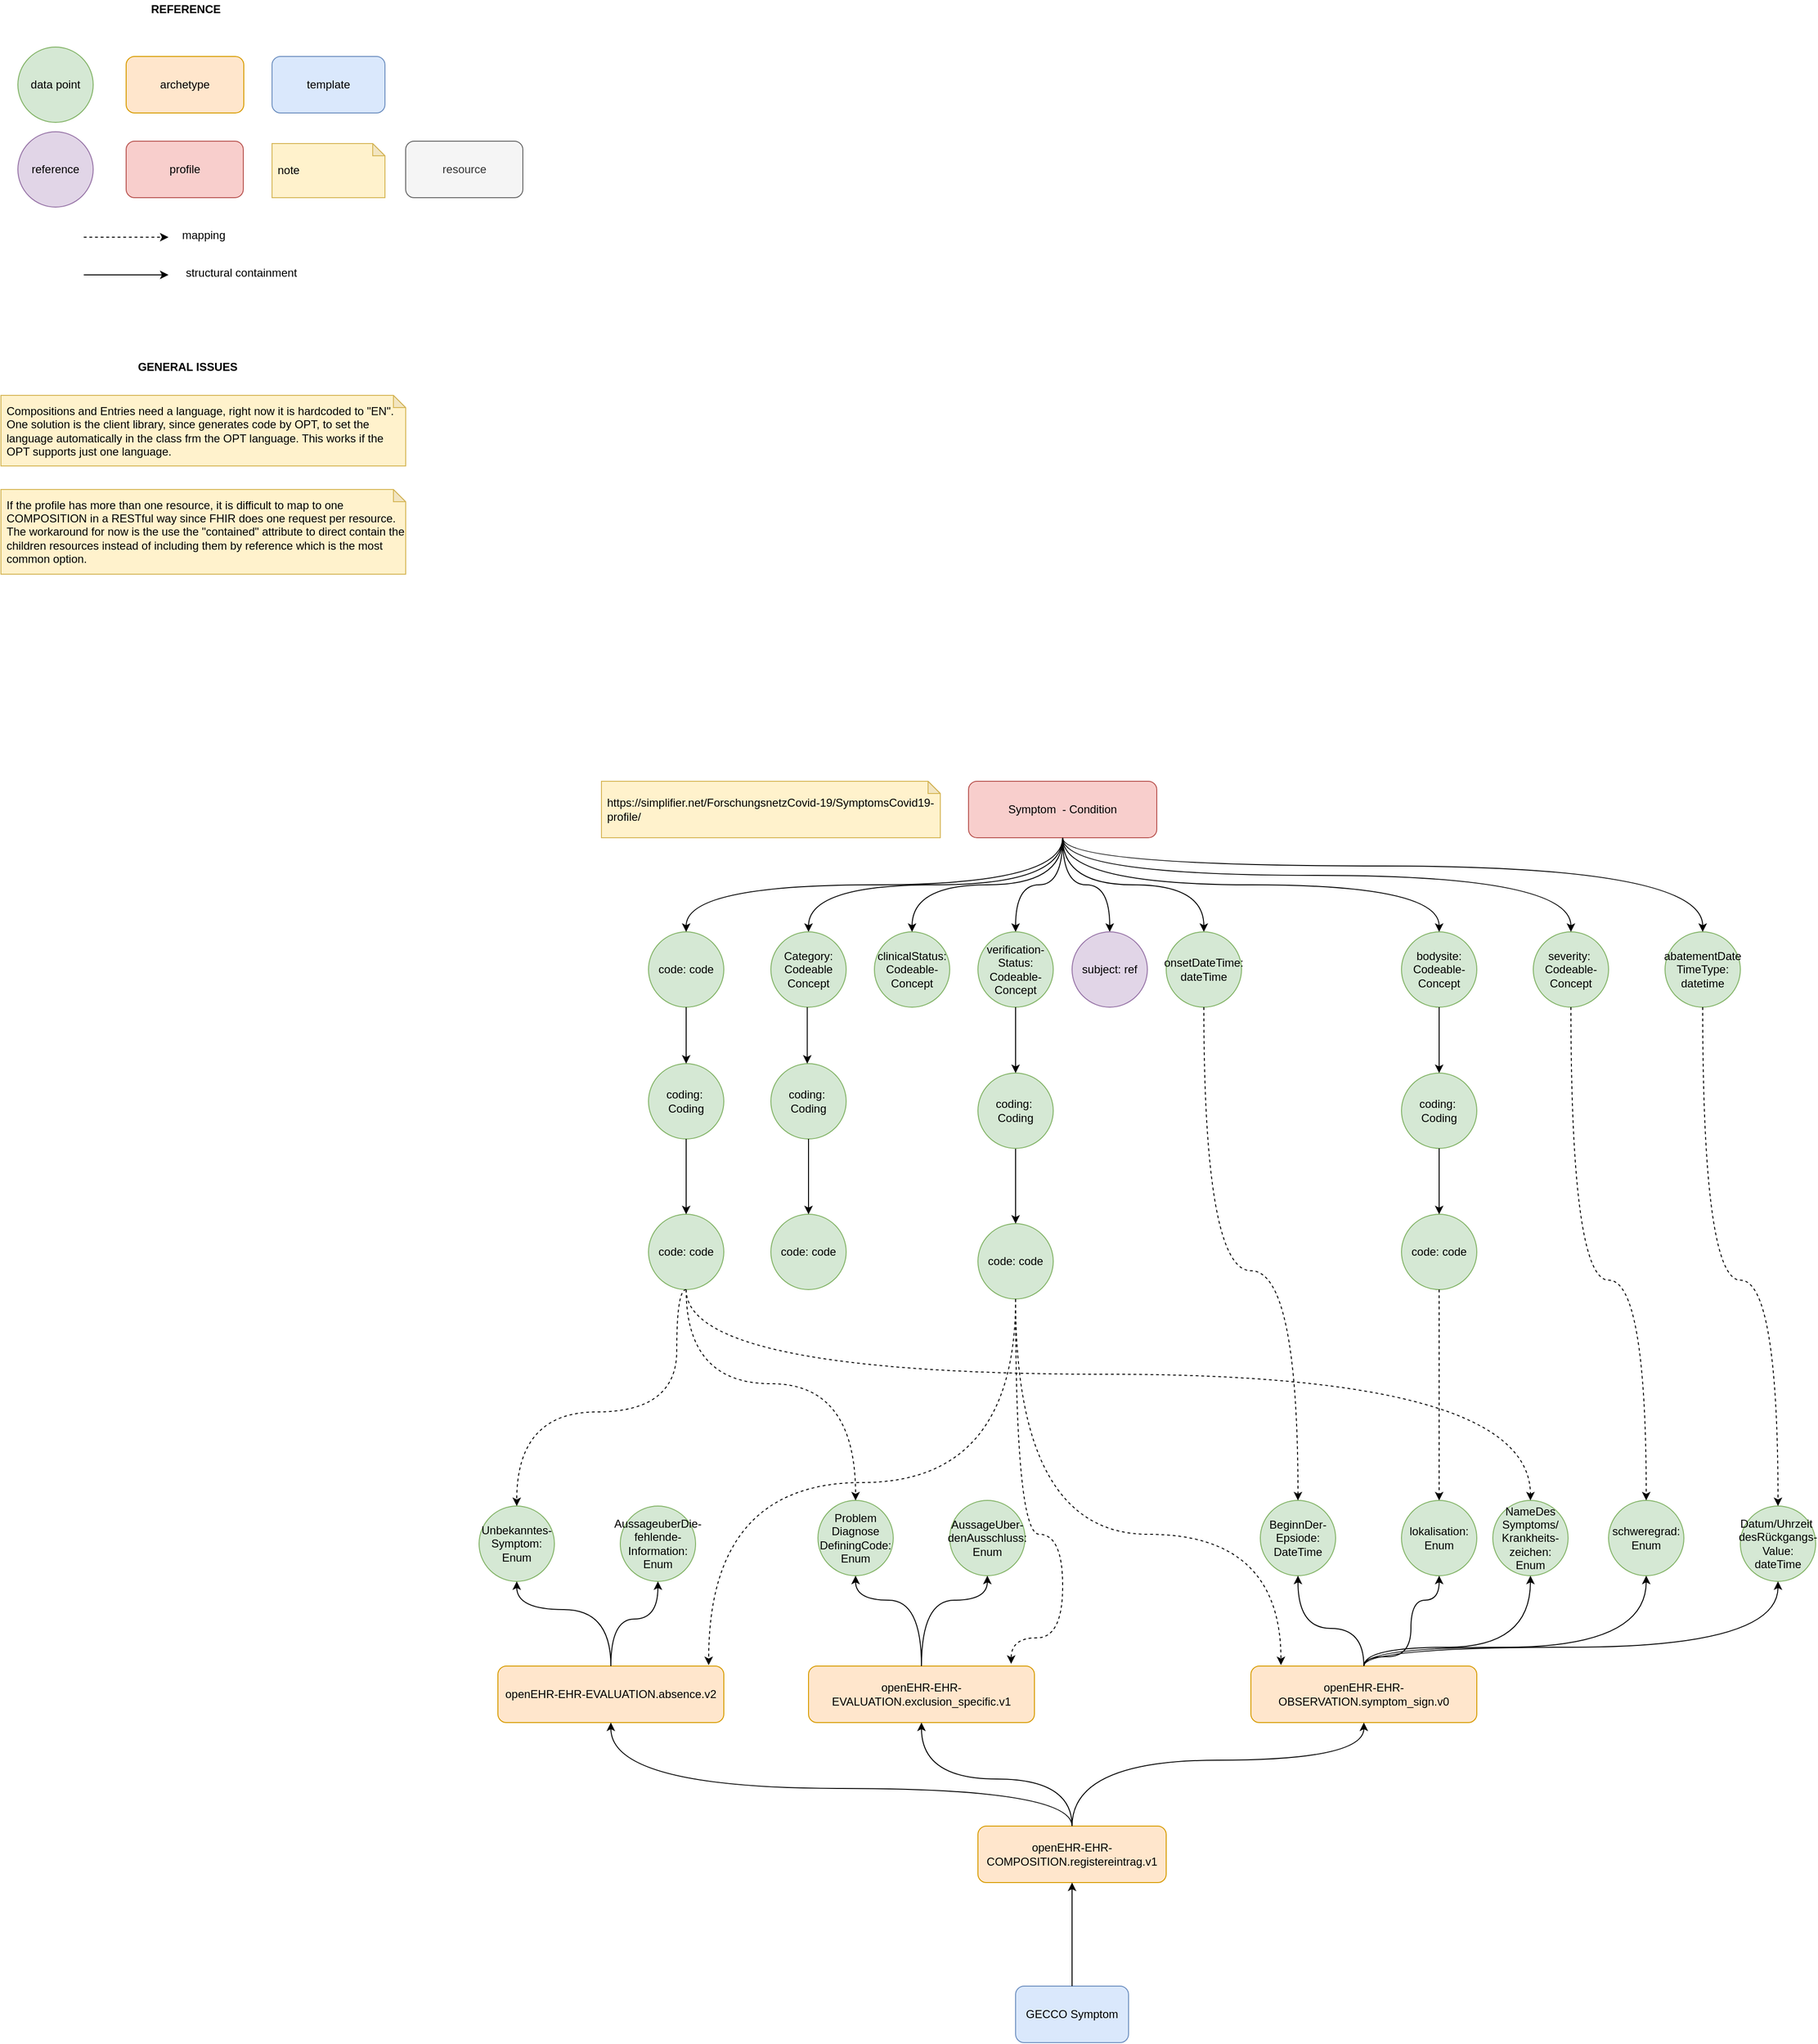 <mxfile version="14.4.7" type="github">
  <diagram id="8phX3Mxs1kUHYDuuYzsh" name="Page-1">
    <mxGraphModel dx="3742" dy="883" grid="1" gridSize="10" guides="1" tooltips="1" connect="1" arrows="1" fold="1" page="1" pageScale="1" pageWidth="827" pageHeight="1169" math="0" shadow="0">
      <root>
        <mxCell id="0" />
        <mxCell id="1" parent="0" />
        <mxCell id="dnBnuAFGzf7L9Hc3VNLV-1" style="edgeStyle=orthogonalEdgeStyle;curved=1;orthogonalLoop=1;jettySize=auto;html=1;exitX=0.5;exitY=1;exitDx=0;exitDy=0;strokeColor=#000000;dashed=1;" edge="1" parent="1">
          <mxGeometry relative="1" as="geometry">
            <mxPoint x="-1820" y="372" as="targetPoint" />
            <mxPoint x="-1910" y="372" as="sourcePoint" />
          </mxGeometry>
        </mxCell>
        <mxCell id="dnBnuAFGzf7L9Hc3VNLV-2" value="mapping" style="text;html=1;align=center;verticalAlign=middle;resizable=0;points=[];autosize=1;" vertex="1" parent="1">
          <mxGeometry x="-1818" y="360" width="70" height="20" as="geometry" />
        </mxCell>
        <mxCell id="dnBnuAFGzf7L9Hc3VNLV-3" style="edgeStyle=orthogonalEdgeStyle;curved=1;orthogonalLoop=1;jettySize=auto;html=1;exitX=0.5;exitY=1;exitDx=0;exitDy=0;strokeColor=#000000;" edge="1" parent="1">
          <mxGeometry relative="1" as="geometry">
            <mxPoint x="-1820.0" y="412" as="targetPoint" />
            <mxPoint x="-1910.0" y="412" as="sourcePoint" />
          </mxGeometry>
        </mxCell>
        <mxCell id="dnBnuAFGzf7L9Hc3VNLV-4" value="structural containment" style="text;html=1;align=center;verticalAlign=middle;resizable=0;points=[];autosize=1;" vertex="1" parent="1">
          <mxGeometry x="-1823" y="400" width="160" height="20" as="geometry" />
        </mxCell>
        <mxCell id="dnBnuAFGzf7L9Hc3VNLV-5" value="&lt;b&gt;GENERAL ISSUES&lt;/b&gt;" style="text;html=1;align=center;verticalAlign=middle;resizable=0;points=[];autosize=1;" vertex="1" parent="1">
          <mxGeometry x="-1870" y="500" width="140" height="20" as="geometry" />
        </mxCell>
        <mxCell id="dnBnuAFGzf7L9Hc3VNLV-6" value="Compositions and Entries need a language, right now it is hardcoded to &quot;EN&quot;. One solution is the client library, since generates code by OPT, to set the language automatically in the class frm the OPT language. This works if the OPT supports just one language." style="shape=note;whiteSpace=wrap;html=1;backgroundOutline=1;darkOpacity=0.05;fillColor=#fff2cc;strokeColor=#d6b656;size=13;align=left;spacingLeft=4;" vertex="1" parent="1">
          <mxGeometry x="-1998" y="540" width="430" height="75" as="geometry" />
        </mxCell>
        <mxCell id="dnBnuAFGzf7L9Hc3VNLV-7" value="If the profile has more than one resource, it is difficult to map to one COMPOSITION in a RESTful way since FHIR does one request per resource. The workaround for now is the use the &quot;contained&quot; attribute to direct contain the children resources instead of including them by reference which is the most common option." style="shape=note;whiteSpace=wrap;html=1;backgroundOutline=1;darkOpacity=0.05;fillColor=#fff2cc;strokeColor=#d6b656;size=13;align=left;spacingLeft=4;" vertex="1" parent="1">
          <mxGeometry x="-1998" y="640" width="430" height="90" as="geometry" />
        </mxCell>
        <mxCell id="dnBnuAFGzf7L9Hc3VNLV-8" value="data point" style="ellipse;whiteSpace=wrap;html=1;aspect=fixed;fillColor=#d5e8d4;strokeColor=#82b366;" vertex="1" parent="1">
          <mxGeometry x="-1980" y="170" width="80" height="80" as="geometry" />
        </mxCell>
        <mxCell id="dnBnuAFGzf7L9Hc3VNLV-9" value="archetype" style="rounded=1;whiteSpace=wrap;html=1;fillColor=#ffe6cc;strokeColor=#d79b00;" vertex="1" parent="1">
          <mxGeometry x="-1865" y="180" width="125" height="60" as="geometry" />
        </mxCell>
        <mxCell id="dnBnuAFGzf7L9Hc3VNLV-10" value="template" style="rounded=1;whiteSpace=wrap;html=1;fillColor=#dae8fc;strokeColor=#6c8ebf;" vertex="1" parent="1">
          <mxGeometry x="-1710" y="180" width="120" height="60" as="geometry" />
        </mxCell>
        <mxCell id="dnBnuAFGzf7L9Hc3VNLV-11" value="profile" style="rounded=1;whiteSpace=wrap;html=1;fillColor=#f8cecc;strokeColor=#b85450;" vertex="1" parent="1">
          <mxGeometry x="-1865" y="270" width="124.5" height="60" as="geometry" />
        </mxCell>
        <mxCell id="dnBnuAFGzf7L9Hc3VNLV-12" value="note" style="shape=note;whiteSpace=wrap;html=1;backgroundOutline=1;darkOpacity=0.05;fillColor=#fff2cc;strokeColor=#d6b656;size=13;align=left;spacingLeft=4;" vertex="1" parent="1">
          <mxGeometry x="-1710" y="272.5" width="120" height="57.5" as="geometry" />
        </mxCell>
        <mxCell id="dnBnuAFGzf7L9Hc3VNLV-13" value="REFERENCE" style="text;html=1;align=center;verticalAlign=middle;resizable=0;points=[];autosize=1;fontStyle=1" vertex="1" parent="1">
          <mxGeometry x="-1852.5" y="120" width="100" height="20" as="geometry" />
        </mxCell>
        <mxCell id="dnBnuAFGzf7L9Hc3VNLV-14" value="reference" style="ellipse;whiteSpace=wrap;html=1;aspect=fixed;fillColor=#e1d5e7;strokeColor=#9673a6;" vertex="1" parent="1">
          <mxGeometry x="-1980" y="260" width="80" height="80" as="geometry" />
        </mxCell>
        <mxCell id="dnBnuAFGzf7L9Hc3VNLV-15" value="resource" style="rounded=1;whiteSpace=wrap;html=1;fillColor=#f5f5f5;strokeColor=#666666;fontColor=#333333;" vertex="1" parent="1">
          <mxGeometry x="-1568" y="270" width="124.5" height="60" as="geometry" />
        </mxCell>
        <mxCell id="dnBnuAFGzf7L9Hc3VNLV-16" value="https://simplifier.net/forschungsnetzcovid-19/symptomscovid19-profile" style="shape=note;whiteSpace=wrap;html=1;backgroundOutline=1;darkOpacity=0.05;fillColor=#fff2cc;strokeColor=#d6b656;size=13;align=left;spacingLeft=4;" vertex="1" parent="1">
          <mxGeometry x="-1360" y="950" width="360" height="60" as="geometry" />
        </mxCell>
        <mxCell id="dnBnuAFGzf7L9Hc3VNLV-17" style="edgeStyle=orthogonalEdgeStyle;curved=1;orthogonalLoop=1;jettySize=auto;html=1;exitX=0.5;exitY=1;exitDx=0;exitDy=0;strokeColor=#000000;entryX=0.5;entryY=0;entryDx=0;entryDy=0;" edge="1" parent="1" source="dnBnuAFGzf7L9Hc3VNLV-22" target="dnBnuAFGzf7L9Hc3VNLV-61">
          <mxGeometry relative="1" as="geometry">
            <mxPoint x="-1020" y="1110" as="targetPoint" />
          </mxGeometry>
        </mxCell>
        <mxCell id="dnBnuAFGzf7L9Hc3VNLV-18" style="edgeStyle=orthogonalEdgeStyle;curved=1;orthogonalLoop=1;jettySize=auto;html=1;exitX=0.5;exitY=1;exitDx=0;exitDy=0;strokeColor=#000000;entryX=0.5;entryY=0;entryDx=0;entryDy=0;" edge="1" parent="1" source="dnBnuAFGzf7L9Hc3VNLV-22" target="dnBnuAFGzf7L9Hc3VNLV-57">
          <mxGeometry relative="1" as="geometry">
            <mxPoint x="-925" y="1120" as="targetPoint" />
          </mxGeometry>
        </mxCell>
        <mxCell id="dnBnuAFGzf7L9Hc3VNLV-19" style="edgeStyle=orthogonalEdgeStyle;curved=1;orthogonalLoop=1;jettySize=auto;html=1;exitX=0.5;exitY=1;exitDx=0;exitDy=0;entryX=0.5;entryY=0;entryDx=0;entryDy=0;strokeColor=#000000;" edge="1" parent="1" source="dnBnuAFGzf7L9Hc3VNLV-22" target="dnBnuAFGzf7L9Hc3VNLV-37">
          <mxGeometry relative="1" as="geometry" />
        </mxCell>
        <mxCell id="dnBnuAFGzf7L9Hc3VNLV-20" style="edgeStyle=orthogonalEdgeStyle;curved=1;orthogonalLoop=1;jettySize=auto;html=1;exitX=0.5;exitY=1;exitDx=0;exitDy=0;entryX=0.5;entryY=0;entryDx=0;entryDy=0;strokeColor=#000000;" edge="1" parent="1" source="dnBnuAFGzf7L9Hc3VNLV-22" target="dnBnuAFGzf7L9Hc3VNLV-38">
          <mxGeometry relative="1" as="geometry" />
        </mxCell>
        <mxCell id="dnBnuAFGzf7L9Hc3VNLV-22" value="&lt;div class=&quot;cm-node-details-value cm-node-details-templ-id&quot;&gt;Symptom &amp;nbsp;- Condition&lt;/div&gt;" style="rounded=1;whiteSpace=wrap;html=1;fillColor=#f8cecc;strokeColor=#b85450;" vertex="1" parent="1">
          <mxGeometry x="-970" y="950" width="200" height="60" as="geometry" />
        </mxCell>
        <mxCell id="dnBnuAFGzf7L9Hc3VNLV-23" value="https://simplifier.net/ForschungsnetzCovid-19/SymptomsCovid19-profile/" style="shape=note;whiteSpace=wrap;html=1;backgroundOutline=1;darkOpacity=0.05;fillColor=#fff2cc;strokeColor=#d6b656;size=13;align=left;spacingLeft=4;" vertex="1" parent="1">
          <mxGeometry x="-1360" y="950" width="360" height="60" as="geometry" />
        </mxCell>
        <mxCell id="dnBnuAFGzf7L9Hc3VNLV-36" value="code: code" style="ellipse;whiteSpace=wrap;html=1;aspect=fixed;fillColor=#d5e8d4;strokeColor=#82b366;" vertex="1" parent="1">
          <mxGeometry x="-960" y="1420" width="80" height="80" as="geometry" />
        </mxCell>
        <mxCell id="dnBnuAFGzf7L9Hc3VNLV-37" value="subject: ref" style="ellipse;whiteSpace=wrap;html=1;aspect=fixed;fillColor=#e1d5e7;strokeColor=#9673a6;" vertex="1" parent="1">
          <mxGeometry x="-860" y="1110" width="80" height="80" as="geometry" />
        </mxCell>
        <mxCell id="dnBnuAFGzf7L9Hc3VNLV-38" value="onsetDateTime:&lt;br&gt;dateTime" style="ellipse;whiteSpace=wrap;html=1;aspect=fixed;fillColor=#d5e8d4;strokeColor=#82b366;" vertex="1" parent="1">
          <mxGeometry x="-760" y="1110" width="80" height="80" as="geometry" />
        </mxCell>
        <mxCell id="dnBnuAFGzf7L9Hc3VNLV-56" value="code: code" style="ellipse;whiteSpace=wrap;html=1;aspect=fixed;fillColor=#d5e8d4;strokeColor=#82b366;" vertex="1" parent="1">
          <mxGeometry x="-1180" y="1410" width="80" height="80" as="geometry" />
        </mxCell>
        <mxCell id="dnBnuAFGzf7L9Hc3VNLV-57" value="verification-Status:&lt;br&gt;Codeable-&lt;br&gt;Concept" style="ellipse;whiteSpace=wrap;html=1;aspect=fixed;fillColor=#d5e8d4;strokeColor=#82b366;" vertex="1" parent="1">
          <mxGeometry x="-960" y="1110" width="80" height="80" as="geometry" />
        </mxCell>
        <mxCell id="dnBnuAFGzf7L9Hc3VNLV-60" value="coding:&amp;nbsp;&lt;br&gt;Coding" style="ellipse;whiteSpace=wrap;html=1;aspect=fixed;fillColor=#d5e8d4;strokeColor=#82b366;" vertex="1" parent="1">
          <mxGeometry x="-1180" y="1250" width="80" height="80" as="geometry" />
        </mxCell>
        <mxCell id="dnBnuAFGzf7L9Hc3VNLV-61" value="Category:&lt;br&gt;Codeable&lt;br&gt;Concept" style="ellipse;whiteSpace=wrap;html=1;aspect=fixed;fillColor=#d5e8d4;strokeColor=#82b366;" vertex="1" parent="1">
          <mxGeometry x="-1180" y="1110" width="80" height="80" as="geometry" />
        </mxCell>
        <mxCell id="dnBnuAFGzf7L9Hc3VNLV-62" value="code: code" style="ellipse;whiteSpace=wrap;html=1;aspect=fixed;fillColor=#d5e8d4;strokeColor=#82b366;" vertex="1" parent="1">
          <mxGeometry x="-1310" y="1110" width="80" height="80" as="geometry" />
        </mxCell>
        <mxCell id="dnBnuAFGzf7L9Hc3VNLV-63" value="coding:&amp;nbsp;&lt;br&gt;Coding" style="ellipse;whiteSpace=wrap;html=1;aspect=fixed;fillColor=#d5e8d4;strokeColor=#82b366;" vertex="1" parent="1">
          <mxGeometry x="-1310" y="1250" width="80" height="80" as="geometry" />
        </mxCell>
        <mxCell id="dnBnuAFGzf7L9Hc3VNLV-64" value="Problem&lt;br&gt;Diagnose&lt;br&gt;DefiningCode:&lt;br&gt;Enum" style="ellipse;whiteSpace=wrap;html=1;aspect=fixed;fillColor=#d5e8d4;strokeColor=#82b366;" vertex="1" parent="1">
          <mxGeometry x="-1130" y="1714" width="80" height="80" as="geometry" />
        </mxCell>
        <mxCell id="dnBnuAFGzf7L9Hc3VNLV-65" value="&lt;p&gt;openEHR-EHR-EVALUATION.exclusion_specific.v1&lt;br&gt;&lt;/p&gt;" style="rounded=1;whiteSpace=wrap;html=1;fillColor=#ffe6cc;strokeColor=#d79b00;" vertex="1" parent="1">
          <mxGeometry x="-1140" y="1890" width="240" height="60" as="geometry" />
        </mxCell>
        <mxCell id="dnBnuAFGzf7L9Hc3VNLV-67" value="bodysite:&lt;br&gt;Codeable-&lt;br&gt;Concept" style="ellipse;whiteSpace=wrap;html=1;aspect=fixed;fillColor=#d5e8d4;strokeColor=#82b366;" vertex="1" parent="1">
          <mxGeometry x="-510" y="1110" width="80" height="80" as="geometry" />
        </mxCell>
        <mxCell id="dnBnuAFGzf7L9Hc3VNLV-69" value="coding:&amp;nbsp;&lt;br&gt;Coding" style="ellipse;whiteSpace=wrap;html=1;aspect=fixed;fillColor=#d5e8d4;strokeColor=#82b366;" vertex="1" parent="1">
          <mxGeometry x="-510" y="1260" width="80" height="80" as="geometry" />
        </mxCell>
        <mxCell id="dnBnuAFGzf7L9Hc3VNLV-70" value="code: code" style="ellipse;whiteSpace=wrap;html=1;aspect=fixed;fillColor=#d5e8d4;strokeColor=#82b366;" vertex="1" parent="1">
          <mxGeometry x="-510" y="1410" width="80" height="80" as="geometry" />
        </mxCell>
        <mxCell id="dnBnuAFGzf7L9Hc3VNLV-71" value="lokalisation:&lt;br&gt;Enum" style="ellipse;whiteSpace=wrap;html=1;aspect=fixed;fillColor=#d5e8d4;strokeColor=#82b366;" vertex="1" parent="1">
          <mxGeometry x="-510" y="1714" width="80" height="80" as="geometry" />
        </mxCell>
        <mxCell id="dnBnuAFGzf7L9Hc3VNLV-73" value="&lt;p&gt;openEHR-EHR-OBSERVATION.symptom_sign.v0&lt;br&gt;&lt;/p&gt;" style="rounded=1;whiteSpace=wrap;html=1;fillColor=#ffe6cc;strokeColor=#d79b00;" vertex="1" parent="1">
          <mxGeometry x="-670" y="1890" width="240" height="60" as="geometry" />
        </mxCell>
        <mxCell id="dnBnuAFGzf7L9Hc3VNLV-74" value="severity:&amp;nbsp;&lt;br&gt;Codeable-&lt;br&gt;Concept" style="ellipse;whiteSpace=wrap;html=1;aspect=fixed;fillColor=#d5e8d4;strokeColor=#82b366;" vertex="1" parent="1">
          <mxGeometry x="-370" y="1110" width="80" height="80" as="geometry" />
        </mxCell>
        <mxCell id="dnBnuAFGzf7L9Hc3VNLV-75" value="schweregrad:&lt;br&gt;Enum" style="ellipse;whiteSpace=wrap;html=1;aspect=fixed;fillColor=#d5e8d4;strokeColor=#82b366;" vertex="1" parent="1">
          <mxGeometry x="-290" y="1714" width="80" height="80" as="geometry" />
        </mxCell>
        <mxCell id="dnBnuAFGzf7L9Hc3VNLV-76" value="BeginnDer-Epsiode: DateTime" style="ellipse;whiteSpace=wrap;html=1;aspect=fixed;fillColor=#d5e8d4;strokeColor=#82b366;" vertex="1" parent="1">
          <mxGeometry x="-660" y="1714" width="80" height="80" as="geometry" />
        </mxCell>
        <mxCell id="dnBnuAFGzf7L9Hc3VNLV-78" value="&lt;pre style=&quot;font-style: normal ; font-weight: normal ; letter-spacing: normal ; text-indent: 0px ; text-transform: none ; word-spacing: 0px ; text-decoration: none ; background-color: rgb(43 , 43 , 43) ; color: rgb(169 , 183 , 198) ; font-family: &amp;#34;menlo&amp;#34; ; font-size: 9pt&quot;&gt;&lt;br&gt;&lt;/pre&gt;" style="text;whiteSpace=wrap;html=1;" vertex="1" parent="1">
          <mxGeometry x="-970" y="1530" width="100" height="50" as="geometry" />
        </mxCell>
        <mxCell id="dnBnuAFGzf7L9Hc3VNLV-80" value="&lt;p&gt;openEHR-EHR-EVALUATION.absence.v2&lt;br&gt;&lt;/p&gt;" style="rounded=1;whiteSpace=wrap;html=1;fillColor=#ffe6cc;strokeColor=#d79b00;" vertex="1" parent="1">
          <mxGeometry x="-1470" y="1890" width="240" height="60" as="geometry" />
        </mxCell>
        <mxCell id="dnBnuAFGzf7L9Hc3VNLV-82" value="Unbekanntes-Symptom:&lt;br&gt;Enum" style="ellipse;whiteSpace=wrap;html=1;aspect=fixed;fillColor=#d5e8d4;strokeColor=#82b366;" vertex="1" parent="1">
          <mxGeometry x="-1490" y="1720" width="80" height="80" as="geometry" />
        </mxCell>
        <mxCell id="dnBnuAFGzf7L9Hc3VNLV-87" value="GECCO Symptom" style="rounded=1;whiteSpace=wrap;html=1;fillColor=#dae8fc;strokeColor=#6c8ebf;" vertex="1" parent="1">
          <mxGeometry x="-920" y="2230" width="120" height="60" as="geometry" />
        </mxCell>
        <mxCell id="dnBnuAFGzf7L9Hc3VNLV-89" value="&lt;div class=&quot;cm-node-details-value cm-node-details-arch-id&quot;&gt;openEHR-EHR-COMPOSITION.registereintrag.v1&lt;/div&gt;" style="rounded=1;whiteSpace=wrap;html=1;fillColor=#ffe6cc;strokeColor=#d79b00;direction=east;" vertex="1" parent="1">
          <mxGeometry x="-960" y="2060" width="200" height="60" as="geometry" />
        </mxCell>
        <mxCell id="dnBnuAFGzf7L9Hc3VNLV-90" value="NameDes&lt;br&gt;Symptoms/&lt;br&gt;Krankheits-&lt;br&gt;zeichen:&lt;br&gt;Enum" style="ellipse;whiteSpace=wrap;html=1;aspect=fixed;fillColor=#d5e8d4;strokeColor=#82b366;" vertex="1" parent="1">
          <mxGeometry x="-413" y="1714" width="80" height="80" as="geometry" />
        </mxCell>
        <mxCell id="dnBnuAFGzf7L9Hc3VNLV-91" value="Datum/Uhrzeit&amp;nbsp;&lt;br&gt;desRückgangs-&lt;br&gt;Value:&lt;br&gt;dateTime" style="ellipse;whiteSpace=wrap;html=1;aspect=fixed;fillColor=#d5e8d4;strokeColor=#82b366;" vertex="1" parent="1">
          <mxGeometry x="-150" y="1720" width="80" height="80" as="geometry" />
        </mxCell>
        <mxCell id="dnBnuAFGzf7L9Hc3VNLV-92" value="abatementDate&lt;br&gt;TimeType:&lt;br&gt;datetime" style="ellipse;whiteSpace=wrap;html=1;aspect=fixed;fillColor=#d5e8d4;strokeColor=#82b366;" vertex="1" parent="1">
          <mxGeometry x="-230" y="1110" width="80" height="80" as="geometry" />
        </mxCell>
        <mxCell id="dnBnuAFGzf7L9Hc3VNLV-96" value="code: code" style="ellipse;whiteSpace=wrap;html=1;aspect=fixed;fillColor=#d5e8d4;strokeColor=#82b366;" vertex="1" parent="1">
          <mxGeometry x="-1310" y="1410" width="80" height="80" as="geometry" />
        </mxCell>
        <mxCell id="dnBnuAFGzf7L9Hc3VNLV-97" value="AussageUber-denAusschluss:&lt;br&gt;Enum" style="ellipse;whiteSpace=wrap;html=1;aspect=fixed;fillColor=#d5e8d4;strokeColor=#82b366;" vertex="1" parent="1">
          <mxGeometry x="-990" y="1714" width="80" height="80" as="geometry" />
        </mxCell>
        <mxCell id="dnBnuAFGzf7L9Hc3VNLV-98" value="AussageuberDie-fehlende-Information:&lt;br&gt;Enum" style="ellipse;whiteSpace=wrap;html=1;aspect=fixed;fillColor=#d5e8d4;strokeColor=#82b366;" vertex="1" parent="1">
          <mxGeometry x="-1340" y="1720" width="80" height="80" as="geometry" />
        </mxCell>
        <mxCell id="dnBnuAFGzf7L9Hc3VNLV-99" style="edgeStyle=orthogonalEdgeStyle;curved=1;orthogonalLoop=1;jettySize=auto;html=1;exitX=0.5;exitY=1;exitDx=0;exitDy=0;strokeColor=#000000;entryX=0.5;entryY=0;entryDx=0;entryDy=0;" edge="1" parent="1" source="dnBnuAFGzf7L9Hc3VNLV-22" target="dnBnuAFGzf7L9Hc3VNLV-62">
          <mxGeometry relative="1" as="geometry">
            <mxPoint x="-1180" y="1070" as="sourcePoint" />
            <mxPoint x="-1450" y="1170" as="targetPoint" />
          </mxGeometry>
        </mxCell>
        <mxCell id="dnBnuAFGzf7L9Hc3VNLV-100" style="edgeStyle=orthogonalEdgeStyle;curved=1;orthogonalLoop=1;jettySize=auto;html=1;exitX=0.5;exitY=1;exitDx=0;exitDy=0;entryX=0.5;entryY=0;entryDx=0;entryDy=0;strokeColor=#000000;" edge="1" parent="1" source="dnBnuAFGzf7L9Hc3VNLV-22" target="dnBnuAFGzf7L9Hc3VNLV-74">
          <mxGeometry relative="1" as="geometry">
            <mxPoint x="-510" y="1050" as="sourcePoint" />
            <mxPoint x="-260" y="1150" as="targetPoint" />
            <Array as="points">
              <mxPoint x="-870" y="1050" />
              <mxPoint x="-330" y="1050" />
            </Array>
          </mxGeometry>
        </mxCell>
        <mxCell id="dnBnuAFGzf7L9Hc3VNLV-101" style="edgeStyle=orthogonalEdgeStyle;curved=1;orthogonalLoop=1;jettySize=auto;html=1;exitX=0.5;exitY=1;exitDx=0;exitDy=0;entryX=0.5;entryY=0;entryDx=0;entryDy=0;strokeColor=#000000;" edge="1" parent="1" source="dnBnuAFGzf7L9Hc3VNLV-22" target="dnBnuAFGzf7L9Hc3VNLV-67">
          <mxGeometry relative="1" as="geometry">
            <mxPoint x="-500" y="1090" as="sourcePoint" />
            <mxPoint x="-250" y="1190" as="targetPoint" />
            <Array as="points">
              <mxPoint x="-870" y="1060" />
              <mxPoint x="-470" y="1060" />
            </Array>
          </mxGeometry>
        </mxCell>
        <mxCell id="dnBnuAFGzf7L9Hc3VNLV-102" style="edgeStyle=orthogonalEdgeStyle;curved=1;orthogonalLoop=1;jettySize=auto;html=1;exitX=0.5;exitY=1;exitDx=0;exitDy=0;entryX=0.5;entryY=0;entryDx=0;entryDy=0;strokeColor=#000000;" edge="1" parent="1" source="dnBnuAFGzf7L9Hc3VNLV-22" target="dnBnuAFGzf7L9Hc3VNLV-92">
          <mxGeometry relative="1" as="geometry">
            <mxPoint x="-250" y="1060" as="sourcePoint" />
            <mxPoint y="1160" as="targetPoint" />
            <Array as="points">
              <mxPoint x="-870" y="1040" />
              <mxPoint x="-190" y="1040" />
            </Array>
          </mxGeometry>
        </mxCell>
        <mxCell id="dnBnuAFGzf7L9Hc3VNLV-105" value="" style="endArrow=classic;html=1;exitX=0.5;exitY=1;exitDx=0;exitDy=0;entryX=0.5;entryY=0;entryDx=0;entryDy=0;" edge="1" parent="1" source="dnBnuAFGzf7L9Hc3VNLV-62" target="dnBnuAFGzf7L9Hc3VNLV-63">
          <mxGeometry width="50" height="50" relative="1" as="geometry">
            <mxPoint x="-1250" y="1229" as="sourcePoint" />
            <mxPoint x="-1190" y="1169" as="targetPoint" />
          </mxGeometry>
        </mxCell>
        <mxCell id="dnBnuAFGzf7L9Hc3VNLV-106" value="" style="endArrow=classic;html=1;exitX=0.5;exitY=1;exitDx=0;exitDy=0;entryX=0.5;entryY=0;entryDx=0;entryDy=0;" edge="1" parent="1" source="dnBnuAFGzf7L9Hc3VNLV-63" target="dnBnuAFGzf7L9Hc3VNLV-96">
          <mxGeometry width="50" height="50" relative="1" as="geometry">
            <mxPoint x="-1270.67" y="1340" as="sourcePoint" />
            <mxPoint x="-1270.67" y="1400" as="targetPoint" />
          </mxGeometry>
        </mxCell>
        <mxCell id="dnBnuAFGzf7L9Hc3VNLV-108" value="" style="endArrow=classic;html=1;exitX=0.5;exitY=1;exitDx=0;exitDy=0;entryX=0.5;entryY=0;entryDx=0;entryDy=0;" edge="1" parent="1">
          <mxGeometry width="50" height="50" relative="1" as="geometry">
            <mxPoint x="-1141.33" y="1190" as="sourcePoint" />
            <mxPoint x="-1141.33" y="1250" as="targetPoint" />
          </mxGeometry>
        </mxCell>
        <mxCell id="dnBnuAFGzf7L9Hc3VNLV-109" value="" style="endArrow=classic;html=1;exitX=0.5;exitY=1;exitDx=0;exitDy=0;entryX=0.5;entryY=0;entryDx=0;entryDy=0;" edge="1" parent="1" source="dnBnuAFGzf7L9Hc3VNLV-60" target="dnBnuAFGzf7L9Hc3VNLV-56">
          <mxGeometry width="50" height="50" relative="1" as="geometry">
            <mxPoint x="-1140" y="1370" as="sourcePoint" />
            <mxPoint x="-1140" y="1390" as="targetPoint" />
          </mxGeometry>
        </mxCell>
        <mxCell id="dnBnuAFGzf7L9Hc3VNLV-110" value="" style="endArrow=classic;html=1;exitX=0.5;exitY=1;exitDx=0;exitDy=0;entryX=0.5;entryY=0;entryDx=0;entryDy=0;" edge="1" parent="1" source="dnBnuAFGzf7L9Hc3VNLV-127" target="dnBnuAFGzf7L9Hc3VNLV-36">
          <mxGeometry width="50" height="50" relative="1" as="geometry">
            <mxPoint x="-920" y="1210" as="sourcePoint" />
            <mxPoint x="-920" y="1250" as="targetPoint" />
          </mxGeometry>
        </mxCell>
        <mxCell id="dnBnuAFGzf7L9Hc3VNLV-111" value="" style="endArrow=classic;html=1;exitX=0.5;exitY=1;exitDx=0;exitDy=0;entryX=0.5;entryY=0;entryDx=0;entryDy=0;" edge="1" parent="1" source="dnBnuAFGzf7L9Hc3VNLV-67" target="dnBnuAFGzf7L9Hc3VNLV-69">
          <mxGeometry width="50" height="50" relative="1" as="geometry">
            <mxPoint x="-470" y="1220" as="sourcePoint" />
            <mxPoint x="-470" y="1250" as="targetPoint" />
          </mxGeometry>
        </mxCell>
        <mxCell id="dnBnuAFGzf7L9Hc3VNLV-112" value="" style="endArrow=classic;html=1;exitX=0.5;exitY=1;exitDx=0;exitDy=0;entryX=0.5;entryY=0;entryDx=0;entryDy=0;" edge="1" parent="1" source="dnBnuAFGzf7L9Hc3VNLV-69" target="dnBnuAFGzf7L9Hc3VNLV-70">
          <mxGeometry width="50" height="50" relative="1" as="geometry">
            <mxPoint x="-470" y="1370" as="sourcePoint" />
            <mxPoint x="-470" y="1390" as="targetPoint" />
          </mxGeometry>
        </mxCell>
        <mxCell id="dnBnuAFGzf7L9Hc3VNLV-113" style="edgeStyle=orthogonalEdgeStyle;curved=1;orthogonalLoop=1;jettySize=auto;html=1;exitX=0.5;exitY=0;exitDx=0;exitDy=0;entryX=0.5;entryY=1;entryDx=0;entryDy=0;strokeColor=#000000;" edge="1" parent="1" source="dnBnuAFGzf7L9Hc3VNLV-89" target="dnBnuAFGzf7L9Hc3VNLV-73">
          <mxGeometry relative="1" as="geometry">
            <mxPoint x="-660" y="2030" as="sourcePoint" />
            <mxPoint x="-260" y="2130" as="targetPoint" />
            <Array as="points">
              <mxPoint x="-860" y="1990" />
              <mxPoint x="-550" y="1990" />
            </Array>
          </mxGeometry>
        </mxCell>
        <mxCell id="dnBnuAFGzf7L9Hc3VNLV-114" value="" style="endArrow=classic;html=1;exitX=0.5;exitY=0;exitDx=0;exitDy=0;" edge="1" parent="1" source="dnBnuAFGzf7L9Hc3VNLV-87" target="dnBnuAFGzf7L9Hc3VNLV-89">
          <mxGeometry width="50" height="50" relative="1" as="geometry">
            <mxPoint x="-980" y="2200" as="sourcePoint" />
            <mxPoint x="-930" y="2150" as="targetPoint" />
          </mxGeometry>
        </mxCell>
        <mxCell id="dnBnuAFGzf7L9Hc3VNLV-115" style="edgeStyle=orthogonalEdgeStyle;curved=1;orthogonalLoop=1;jettySize=auto;html=1;exitX=0.5;exitY=0;exitDx=0;exitDy=0;entryX=0.5;entryY=1;entryDx=0;entryDy=0;strokeColor=#000000;" edge="1" parent="1" source="dnBnuAFGzf7L9Hc3VNLV-89" target="dnBnuAFGzf7L9Hc3VNLV-65">
          <mxGeometry relative="1" as="geometry">
            <mxPoint x="-1020" y="1990" as="sourcePoint" />
            <mxPoint x="-710" y="1880" as="targetPoint" />
            <Array as="points">
              <mxPoint x="-860" y="2010" />
              <mxPoint x="-1020" y="2010" />
            </Array>
          </mxGeometry>
        </mxCell>
        <mxCell id="dnBnuAFGzf7L9Hc3VNLV-116" style="edgeStyle=orthogonalEdgeStyle;curved=1;orthogonalLoop=1;jettySize=auto;html=1;exitX=0.5;exitY=0;exitDx=0;exitDy=0;entryX=0.5;entryY=1;entryDx=0;entryDy=0;strokeColor=#000000;" edge="1" parent="1" source="dnBnuAFGzf7L9Hc3VNLV-89" target="dnBnuAFGzf7L9Hc3VNLV-80">
          <mxGeometry relative="1" as="geometry">
            <mxPoint x="-1110" y="2030" as="sourcePoint" />
            <mxPoint x="-1270" y="1920" as="targetPoint" />
            <Array as="points">
              <mxPoint x="-860" y="2020" />
              <mxPoint x="-1350" y="2020" />
            </Array>
          </mxGeometry>
        </mxCell>
        <mxCell id="dnBnuAFGzf7L9Hc3VNLV-118" style="edgeStyle=orthogonalEdgeStyle;curved=1;orthogonalLoop=1;jettySize=auto;html=1;exitX=0.5;exitY=0;exitDx=0;exitDy=0;entryX=0.5;entryY=1;entryDx=0;entryDy=0;strokeColor=#000000;" edge="1" parent="1" source="dnBnuAFGzf7L9Hc3VNLV-65" target="dnBnuAFGzf7L9Hc3VNLV-64">
          <mxGeometry relative="1" as="geometry">
            <mxPoint x="-1040" y="1830" as="sourcePoint" />
            <mxPoint x="-1200" y="1720" as="targetPoint" />
            <Array as="points">
              <mxPoint x="-1020" y="1820" />
              <mxPoint x="-1090" y="1820" />
            </Array>
          </mxGeometry>
        </mxCell>
        <mxCell id="dnBnuAFGzf7L9Hc3VNLV-119" style="edgeStyle=orthogonalEdgeStyle;curved=1;orthogonalLoop=1;jettySize=auto;html=1;exitX=0.5;exitY=0;exitDx=0;exitDy=0;entryX=0.5;entryY=1;entryDx=0;entryDy=0;strokeColor=#000000;" edge="1" parent="1" source="dnBnuAFGzf7L9Hc3VNLV-65" target="dnBnuAFGzf7L9Hc3VNLV-97">
          <mxGeometry relative="1" as="geometry">
            <mxPoint x="-960" y="1830" as="sourcePoint" />
            <mxPoint x="-1021.36" y="1737.66" as="targetPoint" />
            <Array as="points">
              <mxPoint x="-1020" y="1820" />
              <mxPoint x="-950" y="1820" />
            </Array>
          </mxGeometry>
        </mxCell>
        <mxCell id="dnBnuAFGzf7L9Hc3VNLV-120" style="edgeStyle=orthogonalEdgeStyle;curved=1;orthogonalLoop=1;jettySize=auto;html=1;exitX=0.5;exitY=0;exitDx=0;exitDy=0;entryX=0.5;entryY=1;entryDx=0;entryDy=0;strokeColor=#000000;" edge="1" parent="1" source="dnBnuAFGzf7L9Hc3VNLV-80" target="dnBnuAFGzf7L9Hc3VNLV-82">
          <mxGeometry relative="1" as="geometry">
            <mxPoint x="-1450" y="1830" as="sourcePoint" />
            <mxPoint x="-1520" y="1734" as="targetPoint" />
            <Array as="points">
              <mxPoint x="-1350" y="1830" />
              <mxPoint x="-1450" y="1830" />
            </Array>
          </mxGeometry>
        </mxCell>
        <mxCell id="dnBnuAFGzf7L9Hc3VNLV-121" style="edgeStyle=orthogonalEdgeStyle;curved=1;orthogonalLoop=1;jettySize=auto;html=1;exitX=0.5;exitY=0;exitDx=0;exitDy=0;entryX=0.5;entryY=1;entryDx=0;entryDy=0;strokeColor=#000000;" edge="1" parent="1" source="dnBnuAFGzf7L9Hc3VNLV-80" target="dnBnuAFGzf7L9Hc3VNLV-98">
          <mxGeometry relative="1" as="geometry">
            <mxPoint x="-1300" y="1840" as="sourcePoint" />
            <mxPoint x="-1230" y="1744" as="targetPoint" />
            <Array as="points">
              <mxPoint x="-1350" y="1840" />
              <mxPoint x="-1300" y="1840" />
            </Array>
          </mxGeometry>
        </mxCell>
        <mxCell id="dnBnuAFGzf7L9Hc3VNLV-122" style="edgeStyle=orthogonalEdgeStyle;curved=1;orthogonalLoop=1;jettySize=auto;html=1;exitX=0.5;exitY=0;exitDx=0;exitDy=0;entryX=0.5;entryY=1;entryDx=0;entryDy=0;strokeColor=#000000;" edge="1" parent="1" source="dnBnuAFGzf7L9Hc3VNLV-73" target="dnBnuAFGzf7L9Hc3VNLV-71">
          <mxGeometry relative="1" as="geometry">
            <mxPoint x="-510" y="1850" as="sourcePoint" />
            <mxPoint x="-440" y="1754" as="targetPoint" />
            <Array as="points">
              <mxPoint x="-550" y="1880" />
              <mxPoint x="-500" y="1880" />
              <mxPoint x="-500" y="1820" />
              <mxPoint x="-470" y="1820" />
            </Array>
          </mxGeometry>
        </mxCell>
        <mxCell id="dnBnuAFGzf7L9Hc3VNLV-123" style="edgeStyle=orthogonalEdgeStyle;curved=1;orthogonalLoop=1;jettySize=auto;html=1;exitX=0.5;exitY=0;exitDx=0;exitDy=0;entryX=0.5;entryY=1;entryDx=0;entryDy=0;strokeColor=#000000;" edge="1" parent="1" source="dnBnuAFGzf7L9Hc3VNLV-73" target="dnBnuAFGzf7L9Hc3VNLV-90">
          <mxGeometry relative="1" as="geometry">
            <mxPoint x="-440" y="1840" as="sourcePoint" />
            <mxPoint x="-370" y="1744" as="targetPoint" />
            <Array as="points">
              <mxPoint x="-550" y="1870" />
              <mxPoint x="-373" y="1870" />
            </Array>
          </mxGeometry>
        </mxCell>
        <mxCell id="dnBnuAFGzf7L9Hc3VNLV-124" style="edgeStyle=orthogonalEdgeStyle;curved=1;orthogonalLoop=1;jettySize=auto;html=1;exitX=0.5;exitY=0;exitDx=0;exitDy=0;entryX=0.5;entryY=1;entryDx=0;entryDy=0;strokeColor=#000000;" edge="1" parent="1" source="dnBnuAFGzf7L9Hc3VNLV-73" target="dnBnuAFGzf7L9Hc3VNLV-75">
          <mxGeometry relative="1" as="geometry">
            <mxPoint x="-290" y="1860" as="sourcePoint" />
            <mxPoint x="-220" y="1764" as="targetPoint" />
            <Array as="points">
              <mxPoint x="-550" y="1870" />
              <mxPoint x="-250" y="1870" />
            </Array>
          </mxGeometry>
        </mxCell>
        <mxCell id="dnBnuAFGzf7L9Hc3VNLV-125" style="edgeStyle=orthogonalEdgeStyle;curved=1;orthogonalLoop=1;jettySize=auto;html=1;exitX=0.5;exitY=0;exitDx=0;exitDy=0;entryX=0.5;entryY=1;entryDx=0;entryDy=0;strokeColor=#000000;" edge="1" parent="1" source="dnBnuAFGzf7L9Hc3VNLV-73" target="dnBnuAFGzf7L9Hc3VNLV-91">
          <mxGeometry relative="1" as="geometry">
            <mxPoint x="-210" y="1880" as="sourcePoint" />
            <mxPoint x="-140" y="1784" as="targetPoint" />
            <Array as="points">
              <mxPoint x="-550" y="1870" />
              <mxPoint x="-110" y="1870" />
            </Array>
          </mxGeometry>
        </mxCell>
        <mxCell id="dnBnuAFGzf7L9Hc3VNLV-126" style="edgeStyle=orthogonalEdgeStyle;curved=1;orthogonalLoop=1;jettySize=auto;html=1;exitX=0.5;exitY=0;exitDx=0;exitDy=0;entryX=0.5;entryY=1;entryDx=0;entryDy=0;strokeColor=#000000;" edge="1" parent="1" source="dnBnuAFGzf7L9Hc3VNLV-73" target="dnBnuAFGzf7L9Hc3VNLV-76">
          <mxGeometry relative="1" as="geometry">
            <mxPoint x="-630" y="1830" as="sourcePoint" />
            <mxPoint x="-700" y="1734" as="targetPoint" />
            <Array as="points">
              <mxPoint x="-550" y="1850" />
              <mxPoint x="-620" y="1850" />
            </Array>
          </mxGeometry>
        </mxCell>
        <mxCell id="dnBnuAFGzf7L9Hc3VNLV-127" value="coding:&amp;nbsp;&lt;br&gt;Coding" style="ellipse;whiteSpace=wrap;html=1;aspect=fixed;fillColor=#d5e8d4;strokeColor=#82b366;" vertex="1" parent="1">
          <mxGeometry x="-960" y="1260" width="80" height="80" as="geometry" />
        </mxCell>
        <mxCell id="dnBnuAFGzf7L9Hc3VNLV-128" value="" style="endArrow=classic;html=1;exitX=0.5;exitY=1;exitDx=0;exitDy=0;entryX=0.5;entryY=0;entryDx=0;entryDy=0;" edge="1" parent="1" source="dnBnuAFGzf7L9Hc3VNLV-57" target="dnBnuAFGzf7L9Hc3VNLV-127">
          <mxGeometry width="50" height="50" relative="1" as="geometry">
            <mxPoint x="-920" y="1190" as="sourcePoint" />
            <mxPoint x="-920" y="1410" as="targetPoint" />
          </mxGeometry>
        </mxCell>
        <mxCell id="dnBnuAFGzf7L9Hc3VNLV-129" style="edgeStyle=orthogonalEdgeStyle;curved=1;orthogonalLoop=1;jettySize=auto;html=1;exitX=0.5;exitY=1;exitDx=0;exitDy=0;strokeColor=#000000;entryX=0.933;entryY=-0.017;entryDx=0;entryDy=0;entryPerimeter=0;dashed=1;" edge="1" parent="1" source="dnBnuAFGzf7L9Hc3VNLV-36" target="dnBnuAFGzf7L9Hc3VNLV-80">
          <mxGeometry relative="1" as="geometry">
            <mxPoint x="-760" y="1580" as="sourcePoint" />
            <mxPoint x="-1160" y="1680" as="targetPoint" />
          </mxGeometry>
        </mxCell>
        <mxCell id="dnBnuAFGzf7L9Hc3VNLV-130" style="edgeStyle=orthogonalEdgeStyle;curved=1;orthogonalLoop=1;jettySize=auto;html=1;exitX=0.5;exitY=1;exitDx=0;exitDy=0;strokeColor=#000000;entryX=0.897;entryY=-0.039;entryDx=0;entryDy=0;entryPerimeter=0;dashed=1;" edge="1" parent="1" source="dnBnuAFGzf7L9Hc3VNLV-36" target="dnBnuAFGzf7L9Hc3VNLV-65">
          <mxGeometry relative="1" as="geometry">
            <mxPoint x="-850" y="1620" as="sourcePoint" />
            <mxPoint x="-920" y="1870" as="targetPoint" />
            <Array as="points">
              <mxPoint x="-920" y="1750" />
              <mxPoint x="-870" y="1750" />
              <mxPoint x="-870" y="1860" />
              <mxPoint x="-925" y="1860" />
            </Array>
          </mxGeometry>
        </mxCell>
        <mxCell id="dnBnuAFGzf7L9Hc3VNLV-131" style="edgeStyle=orthogonalEdgeStyle;curved=1;orthogonalLoop=1;jettySize=auto;html=1;exitX=0.5;exitY=1;exitDx=0;exitDy=0;strokeColor=#000000;entryX=0.133;entryY=-0.017;entryDx=0;entryDy=0;entryPerimeter=0;dashed=1;" edge="1" parent="1" source="dnBnuAFGzf7L9Hc3VNLV-36" target="dnBnuAFGzf7L9Hc3VNLV-73">
          <mxGeometry relative="1" as="geometry">
            <mxPoint x="-850" y="1650" as="sourcePoint" />
            <mxPoint x="-1035.92" y="2037.66" as="targetPoint" />
            <Array as="points">
              <mxPoint x="-920" y="1750" />
              <mxPoint x="-638" y="1750" />
            </Array>
          </mxGeometry>
        </mxCell>
        <mxCell id="dnBnuAFGzf7L9Hc3VNLV-132" style="edgeStyle=orthogonalEdgeStyle;curved=1;orthogonalLoop=1;jettySize=auto;html=1;exitX=0.5;exitY=1;exitDx=0;exitDy=0;strokeColor=#000000;entryX=0.5;entryY=0;entryDx=0;entryDy=0;dashed=1;" edge="1" parent="1" source="dnBnuAFGzf7L9Hc3VNLV-96" target="dnBnuAFGzf7L9Hc3VNLV-90">
          <mxGeometry relative="1" as="geometry">
            <mxPoint x="-730" y="1550" as="sourcePoint" />
            <mxPoint x="-448.08" y="1938.98" as="targetPoint" />
            <Array as="points">
              <mxPoint x="-1270" y="1580" />
              <mxPoint x="-373" y="1580" />
            </Array>
          </mxGeometry>
        </mxCell>
        <mxCell id="dnBnuAFGzf7L9Hc3VNLV-133" style="edgeStyle=orthogonalEdgeStyle;curved=1;orthogonalLoop=1;jettySize=auto;html=1;exitX=0.5;exitY=1;exitDx=0;exitDy=0;strokeColor=#000000;entryX=0.5;entryY=0;entryDx=0;entryDy=0;dashed=1;" edge="1" parent="1" source="dnBnuAFGzf7L9Hc3VNLV-38" target="dnBnuAFGzf7L9Hc3VNLV-76">
          <mxGeometry relative="1" as="geometry">
            <mxPoint x="-700" y="1350" as="sourcePoint" />
            <mxPoint x="197" y="1574" as="targetPoint" />
            <Array as="points">
              <mxPoint x="-720" y="1470" />
              <mxPoint x="-620" y="1470" />
            </Array>
          </mxGeometry>
        </mxCell>
        <mxCell id="dnBnuAFGzf7L9Hc3VNLV-134" style="edgeStyle=orthogonalEdgeStyle;curved=1;orthogonalLoop=1;jettySize=auto;html=1;exitX=0.5;exitY=1;exitDx=0;exitDy=0;strokeColor=#000000;entryX=0.5;entryY=0;entryDx=0;entryDy=0;dashed=1;" edge="1" parent="1" source="dnBnuAFGzf7L9Hc3VNLV-92" target="dnBnuAFGzf7L9Hc3VNLV-91">
          <mxGeometry relative="1" as="geometry">
            <mxPoint x="-160" y="1350" as="sourcePoint" />
            <mxPoint x="-60" y="1874" as="targetPoint" />
            <Array as="points">
              <mxPoint x="-190" y="1480" />
              <mxPoint x="-110" y="1480" />
            </Array>
          </mxGeometry>
        </mxCell>
        <mxCell id="dnBnuAFGzf7L9Hc3VNLV-135" style="edgeStyle=orthogonalEdgeStyle;curved=1;orthogonalLoop=1;jettySize=auto;html=1;exitX=0.5;exitY=1;exitDx=0;exitDy=0;strokeColor=#000000;entryX=0.5;entryY=0;entryDx=0;entryDy=0;dashed=1;" edge="1" parent="1" source="dnBnuAFGzf7L9Hc3VNLV-70" target="dnBnuAFGzf7L9Hc3VNLV-71">
          <mxGeometry relative="1" as="geometry">
            <mxPoint x="-390" y="1560" as="sourcePoint" />
            <mxPoint x="-290" y="2084" as="targetPoint" />
            <Array as="points">
              <mxPoint x="-470" y="1650" />
              <mxPoint x="-470" y="1650" />
            </Array>
          </mxGeometry>
        </mxCell>
        <mxCell id="dnBnuAFGzf7L9Hc3VNLV-136" style="edgeStyle=orthogonalEdgeStyle;curved=1;orthogonalLoop=1;jettySize=auto;html=1;exitX=0.5;exitY=1;exitDx=0;exitDy=0;strokeColor=#000000;entryX=0.5;entryY=0;entryDx=0;entryDy=0;dashed=1;" edge="1" parent="1" source="dnBnuAFGzf7L9Hc3VNLV-74" target="dnBnuAFGzf7L9Hc3VNLV-75">
          <mxGeometry relative="1" as="geometry">
            <mxPoint x="-310" y="1390" as="sourcePoint" />
            <mxPoint x="-210" y="1914" as="targetPoint" />
            <Array as="points">
              <mxPoint x="-330" y="1480" />
              <mxPoint x="-250" y="1480" />
            </Array>
          </mxGeometry>
        </mxCell>
        <mxCell id="dnBnuAFGzf7L9Hc3VNLV-137" style="edgeStyle=orthogonalEdgeStyle;curved=1;orthogonalLoop=1;jettySize=auto;html=1;exitX=0.5;exitY=1;exitDx=0;exitDy=0;strokeColor=#000000;entryX=0.5;entryY=0;entryDx=0;entryDy=0;dashed=1;" edge="1" parent="1" source="dnBnuAFGzf7L9Hc3VNLV-96" target="dnBnuAFGzf7L9Hc3VNLV-64">
          <mxGeometry relative="1" as="geometry">
            <mxPoint x="-1190" y="1600" as="sourcePoint" />
            <mxPoint x="-1090" y="2124" as="targetPoint" />
            <Array as="points">
              <mxPoint x="-1270" y="1590" />
              <mxPoint x="-1090" y="1590" />
            </Array>
          </mxGeometry>
        </mxCell>
        <mxCell id="dnBnuAFGzf7L9Hc3VNLV-138" style="edgeStyle=orthogonalEdgeStyle;curved=1;orthogonalLoop=1;jettySize=auto;html=1;exitX=0.5;exitY=1;exitDx=0;exitDy=0;strokeColor=#000000;entryX=0.5;entryY=0;entryDx=0;entryDy=0;dashed=1;" edge="1" parent="1" source="dnBnuAFGzf7L9Hc3VNLV-96" target="dnBnuAFGzf7L9Hc3VNLV-82">
          <mxGeometry relative="1" as="geometry">
            <mxPoint x="-1460" y="1550" as="sourcePoint" />
            <mxPoint x="-1280" y="1774" as="targetPoint" />
            <Array as="points">
              <mxPoint x="-1280" y="1490" />
              <mxPoint x="-1280" y="1620" />
              <mxPoint x="-1450" y="1620" />
            </Array>
          </mxGeometry>
        </mxCell>
        <mxCell id="dnBnuAFGzf7L9Hc3VNLV-141" value="clinicalStatus:&lt;br&gt;Codeable-&lt;br&gt;Concept" style="ellipse;whiteSpace=wrap;html=1;aspect=fixed;fillColor=#d5e8d4;strokeColor=#82b366;" vertex="1" parent="1">
          <mxGeometry x="-1070" y="1110" width="80" height="80" as="geometry" />
        </mxCell>
        <mxCell id="dnBnuAFGzf7L9Hc3VNLV-142" style="edgeStyle=orthogonalEdgeStyle;curved=1;orthogonalLoop=1;jettySize=auto;html=1;exitX=0.5;exitY=1;exitDx=0;exitDy=0;strokeColor=#000000;entryX=0.5;entryY=0;entryDx=0;entryDy=0;" edge="1" parent="1" source="dnBnuAFGzf7L9Hc3VNLV-22" target="dnBnuAFGzf7L9Hc3VNLV-141">
          <mxGeometry relative="1" as="geometry">
            <mxPoint x="-1000" y="1080" as="sourcePoint" />
            <mxPoint x="-1050" y="1180" as="targetPoint" />
          </mxGeometry>
        </mxCell>
      </root>
    </mxGraphModel>
  </diagram>
</mxfile>
